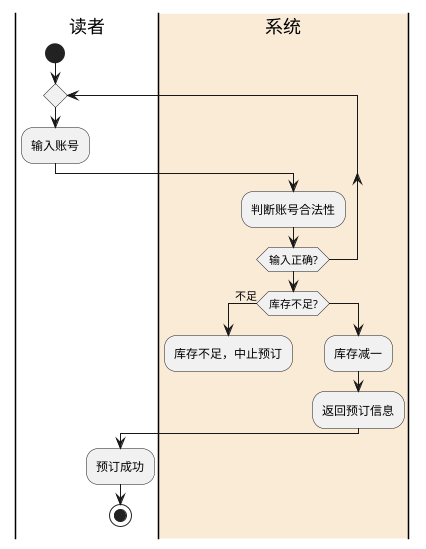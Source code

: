 @startuml
|读者|
start
repeat
	:输入账号;
	|#AntiqueWhite|系统|
	:判断账号合法性;
repeat while (输入正确?)
if(库存不足?) then (不足)
	:库存不足，中止预订;
	detach
else
	:库存减一;
:返回预订信息;
|读者|
:预订成功;

stop
@enduml
